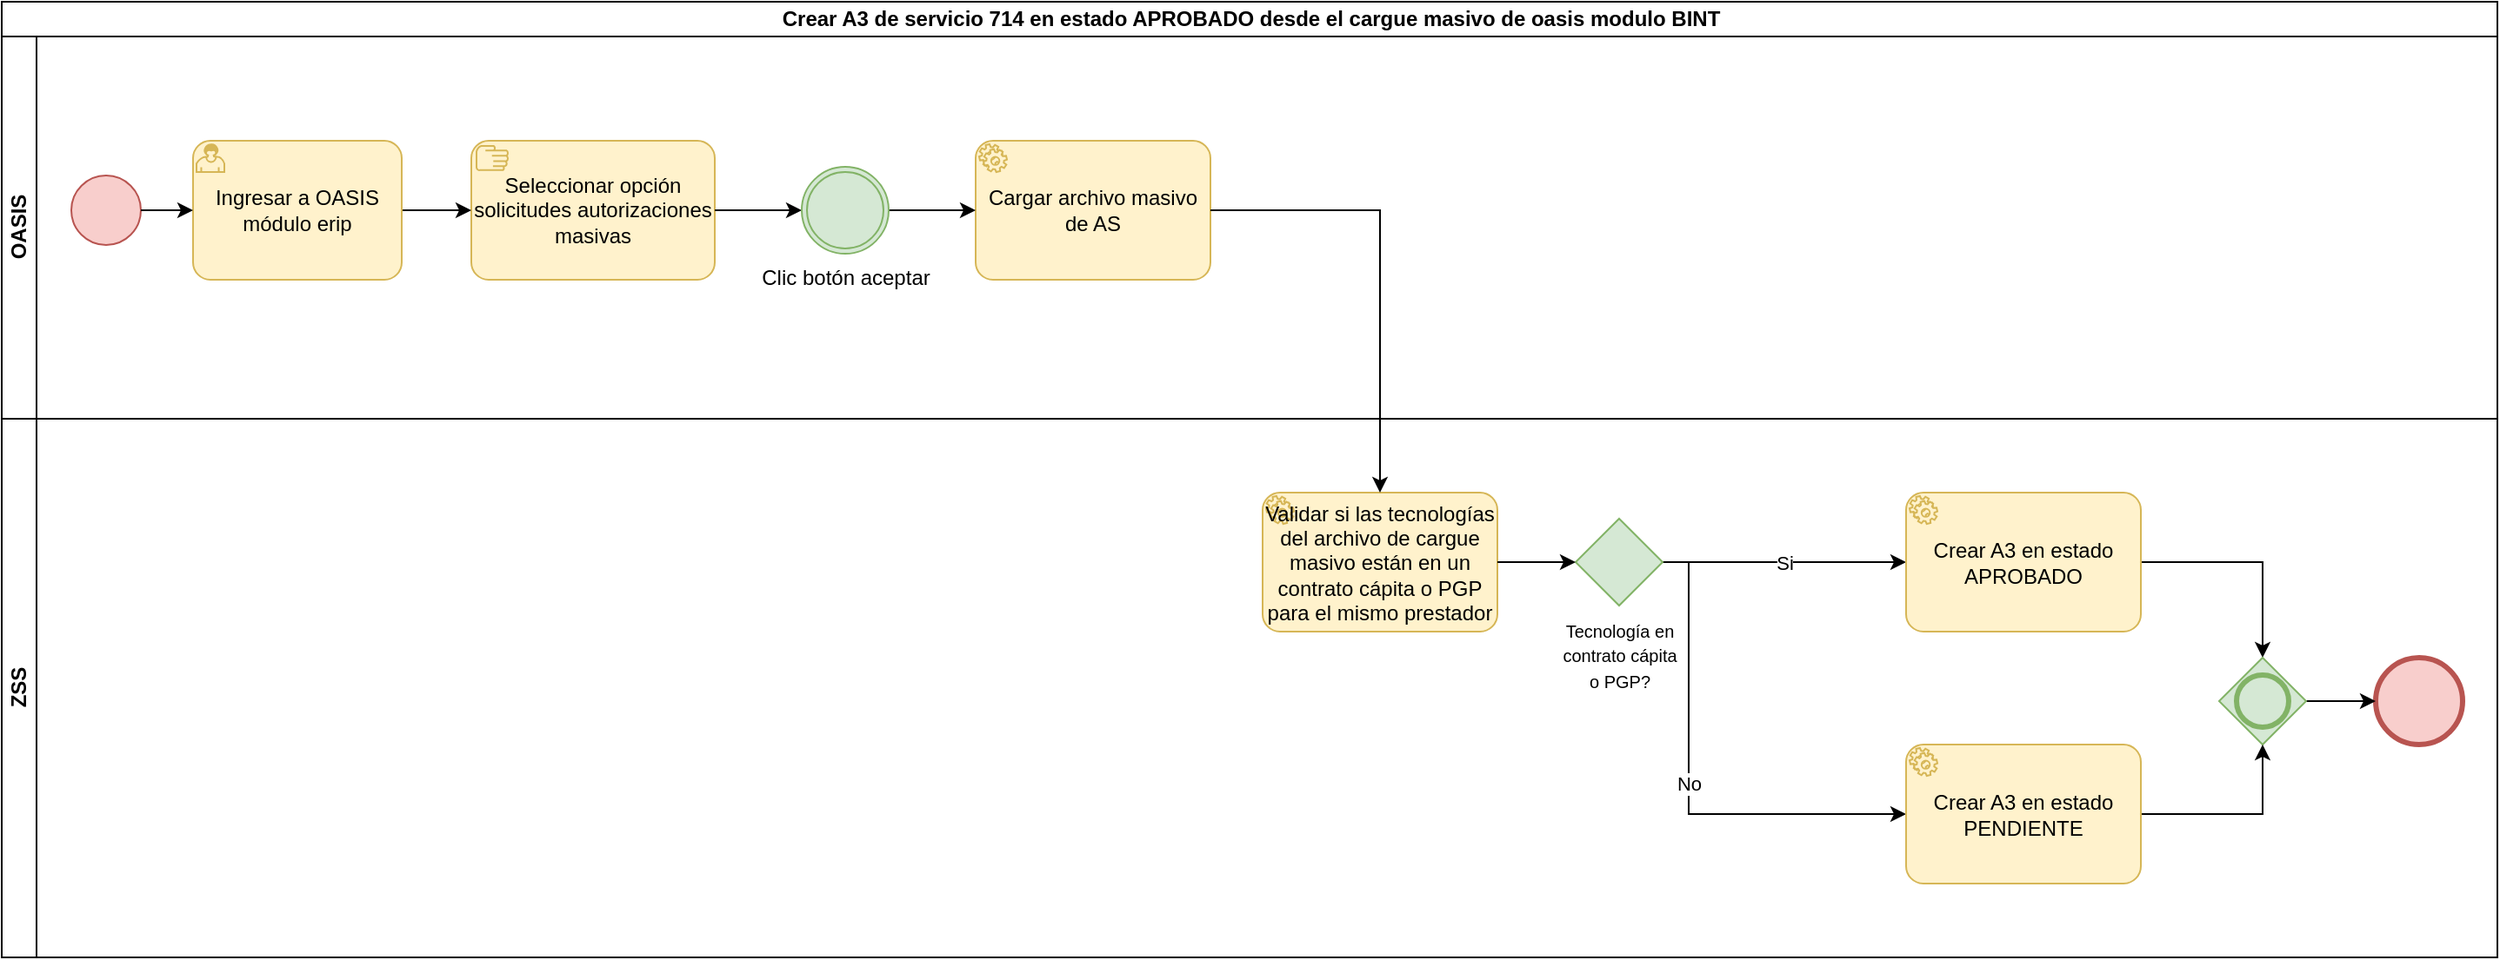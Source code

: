 <mxfile version="21.6.8" type="github">
  <diagram name="Página-1" id="211LOxD9ouiwY2qLqykh">
    <mxGraphModel dx="1674" dy="758" grid="1" gridSize="10" guides="1" tooltips="1" connect="1" arrows="1" fold="1" page="1" pageScale="1" pageWidth="1500" pageHeight="620" math="0" shadow="0">
      <root>
        <mxCell id="0" />
        <mxCell id="1" parent="0" />
        <mxCell id="5gtFQhHqfkzu_2WBFdeJ-41" value="Crear A3 de servicio 714 en estado APROBADO desde el cargue masivo de oasis modulo BINT" style="swimlane;childLayout=stackLayout;resizeParent=1;resizeParentMax=0;horizontal=1;startSize=20;horizontalStack=0;html=1;" vertex="1" parent="1">
          <mxGeometry x="35" y="10" width="1435" height="550" as="geometry" />
        </mxCell>
        <mxCell id="5gtFQhHqfkzu_2WBFdeJ-42" value="OASIS" style="swimlane;startSize=20;horizontal=0;html=1;" vertex="1" parent="5gtFQhHqfkzu_2WBFdeJ-41">
          <mxGeometry y="20" width="1435" height="220" as="geometry" />
        </mxCell>
        <mxCell id="5gtFQhHqfkzu_2WBFdeJ-43" value="" style="points=[[0.145,0.145,0],[0.5,0,0],[0.855,0.145,0],[1,0.5,0],[0.855,0.855,0],[0.5,1,0],[0.145,0.855,0],[0,0.5,0]];shape=mxgraph.bpmn.event;html=1;verticalLabelPosition=bottom;labelBackgroundColor=#ffffff;verticalAlign=top;align=center;perimeter=ellipsePerimeter;outlineConnect=0;aspect=fixed;outline=standard;symbol=general;fillColor=#f8cecc;strokeColor=#b85450;" vertex="1" parent="5gtFQhHqfkzu_2WBFdeJ-42">
          <mxGeometry x="40" y="80" width="40" height="40" as="geometry" />
        </mxCell>
        <mxCell id="5gtFQhHqfkzu_2WBFdeJ-44" value="Seleccionar opción solicitudes autorizaciones masivas" style="points=[[0.25,0,0],[0.5,0,0],[0.75,0,0],[1,0.25,0],[1,0.5,0],[1,0.75,0],[0.75,1,0],[0.5,1,0],[0.25,1,0],[0,0.75,0],[0,0.5,0],[0,0.25,0]];shape=mxgraph.bpmn.task;whiteSpace=wrap;rectStyle=rounded;size=10;html=1;container=1;expand=0;collapsible=0;taskMarker=manual;fillColor=#fff2cc;strokeColor=#d6b656;" vertex="1" parent="5gtFQhHqfkzu_2WBFdeJ-42">
          <mxGeometry x="270" y="60" width="140" height="80" as="geometry" />
        </mxCell>
        <mxCell id="5gtFQhHqfkzu_2WBFdeJ-45" style="edgeStyle=orthogonalEdgeStyle;rounded=0;orthogonalLoop=1;jettySize=auto;html=1;" edge="1" parent="5gtFQhHqfkzu_2WBFdeJ-42" source="5gtFQhHqfkzu_2WBFdeJ-46" target="5gtFQhHqfkzu_2WBFdeJ-44">
          <mxGeometry relative="1" as="geometry">
            <mxPoint x="270" y="100" as="targetPoint" />
          </mxGeometry>
        </mxCell>
        <mxCell id="5gtFQhHqfkzu_2WBFdeJ-46" value="Ingresar a OASIS módulo erip" style="points=[[0.25,0,0],[0.5,0,0],[0.75,0,0],[1,0.25,0],[1,0.5,0],[1,0.75,0],[0.75,1,0],[0.5,1,0],[0.25,1,0],[0,0.75,0],[0,0.5,0],[0,0.25,0]];shape=mxgraph.bpmn.task;whiteSpace=wrap;rectStyle=rounded;size=10;html=1;container=1;expand=0;collapsible=0;taskMarker=user;fillColor=#fff2cc;strokeColor=#d6b656;" vertex="1" parent="5gtFQhHqfkzu_2WBFdeJ-42">
          <mxGeometry x="110" y="60" width="120" height="80" as="geometry" />
        </mxCell>
        <mxCell id="5gtFQhHqfkzu_2WBFdeJ-47" style="edgeStyle=orthogonalEdgeStyle;rounded=0;orthogonalLoop=1;jettySize=auto;html=1;entryX=0;entryY=0.5;entryDx=0;entryDy=0;entryPerimeter=0;" edge="1" parent="5gtFQhHqfkzu_2WBFdeJ-42" source="5gtFQhHqfkzu_2WBFdeJ-43" target="5gtFQhHqfkzu_2WBFdeJ-46">
          <mxGeometry relative="1" as="geometry">
            <mxPoint x="110" y="100" as="targetPoint" />
          </mxGeometry>
        </mxCell>
        <mxCell id="5gtFQhHqfkzu_2WBFdeJ-48" style="edgeStyle=orthogonalEdgeStyle;rounded=0;orthogonalLoop=1;jettySize=auto;html=1;entryX=0;entryY=0.5;entryDx=0;entryDy=0;entryPerimeter=0;" edge="1" parent="5gtFQhHqfkzu_2WBFdeJ-42" source="5gtFQhHqfkzu_2WBFdeJ-44" target="5gtFQhHqfkzu_2WBFdeJ-52">
          <mxGeometry relative="1" as="geometry">
            <mxPoint x="460" y="100" as="targetPoint" />
          </mxGeometry>
        </mxCell>
        <mxCell id="5gtFQhHqfkzu_2WBFdeJ-50" value="Cargar archivo masivo de AS" style="points=[[0.25,0,0],[0.5,0,0],[0.75,0,0],[1,0.25,0],[1,0.5,0],[1,0.75,0],[0.75,1,0],[0.5,1,0],[0.25,1,0],[0,0.75,0],[0,0.5,0],[0,0.25,0]];shape=mxgraph.bpmn.task;whiteSpace=wrap;rectStyle=rounded;size=10;html=1;container=1;expand=0;collapsible=0;taskMarker=service;fillColor=#fff2cc;strokeColor=#d6b656;" vertex="1" parent="5gtFQhHqfkzu_2WBFdeJ-42">
          <mxGeometry x="560" y="60" width="135" height="80" as="geometry" />
        </mxCell>
        <mxCell id="5gtFQhHqfkzu_2WBFdeJ-51" style="edgeStyle=orthogonalEdgeStyle;rounded=0;orthogonalLoop=1;jettySize=auto;html=1;entryX=0;entryY=0.5;entryDx=0;entryDy=0;entryPerimeter=0;" edge="1" parent="5gtFQhHqfkzu_2WBFdeJ-42" source="5gtFQhHqfkzu_2WBFdeJ-52" target="5gtFQhHqfkzu_2WBFdeJ-50">
          <mxGeometry relative="1" as="geometry" />
        </mxCell>
        <mxCell id="5gtFQhHqfkzu_2WBFdeJ-52" value="Clic botón aceptar" style="points=[[0.145,0.145,0],[0.5,0,0],[0.855,0.145,0],[1,0.5,0],[0.855,0.855,0],[0.5,1,0],[0.145,0.855,0],[0,0.5,0]];shape=mxgraph.bpmn.event;html=1;verticalLabelPosition=bottom;labelBackgroundColor=#ffffff;verticalAlign=top;align=center;perimeter=ellipsePerimeter;outlineConnect=0;aspect=fixed;outline=throwing;symbol=general;fillColor=#d5e8d4;strokeColor=#82b366;" vertex="1" parent="5gtFQhHqfkzu_2WBFdeJ-42">
          <mxGeometry x="460" y="75" width="50" height="50" as="geometry" />
        </mxCell>
        <mxCell id="5gtFQhHqfkzu_2WBFdeJ-54" value="ZSS" style="swimlane;startSize=20;horizontal=0;html=1;" vertex="1" parent="5gtFQhHqfkzu_2WBFdeJ-41">
          <mxGeometry y="240" width="1435" height="310" as="geometry" />
        </mxCell>
        <mxCell id="5gtFQhHqfkzu_2WBFdeJ-55" value="Si" style="edgeStyle=orthogonalEdgeStyle;rounded=0;orthogonalLoop=1;jettySize=auto;html=1;" edge="1" parent="5gtFQhHqfkzu_2WBFdeJ-54" source="5gtFQhHqfkzu_2WBFdeJ-57" target="5gtFQhHqfkzu_2WBFdeJ-59">
          <mxGeometry relative="1" as="geometry">
            <mxPoint x="1085" y="82.5" as="targetPoint" />
          </mxGeometry>
        </mxCell>
        <mxCell id="5gtFQhHqfkzu_2WBFdeJ-56" value="No" style="edgeStyle=orthogonalEdgeStyle;rounded=0;orthogonalLoop=1;jettySize=auto;html=1;entryX=0;entryY=0.5;entryDx=0;entryDy=0;entryPerimeter=0;" edge="1" parent="5gtFQhHqfkzu_2WBFdeJ-54" source="5gtFQhHqfkzu_2WBFdeJ-57" target="5gtFQhHqfkzu_2WBFdeJ-64">
          <mxGeometry relative="1" as="geometry">
            <Array as="points">
              <mxPoint x="970" y="228" />
            </Array>
          </mxGeometry>
        </mxCell>
        <mxCell id="5gtFQhHqfkzu_2WBFdeJ-57" value="&lt;font size=&quot;1&quot;&gt;Tecnología en&lt;br&gt;contrato cápita&lt;br&gt;o PGP?&lt;br&gt;&lt;/font&gt;" style="points=[[0.25,0.25,0],[0.5,0,0],[0.75,0.25,0],[1,0.5,0],[0.75,0.75,0],[0.5,1,0],[0.25,0.75,0],[0,0.5,0]];shape=mxgraph.bpmn.gateway2;html=1;verticalLabelPosition=bottom;labelBackgroundColor=#ffffff;verticalAlign=top;align=center;perimeter=rhombusPerimeter;outlineConnect=0;outline=none;symbol=none;fillColor=#d5e8d4;strokeColor=#82b366;" vertex="1" parent="5gtFQhHqfkzu_2WBFdeJ-54">
          <mxGeometry x="905" y="57.5" width="50" height="50" as="geometry" />
        </mxCell>
        <mxCell id="5gtFQhHqfkzu_2WBFdeJ-58" style="edgeStyle=orthogonalEdgeStyle;rounded=0;orthogonalLoop=1;jettySize=auto;html=1;entryX=0.5;entryY=0;entryDx=0;entryDy=0;entryPerimeter=0;" edge="1" parent="5gtFQhHqfkzu_2WBFdeJ-54" source="5gtFQhHqfkzu_2WBFdeJ-59" target="5gtFQhHqfkzu_2WBFdeJ-62">
          <mxGeometry relative="1" as="geometry" />
        </mxCell>
        <mxCell id="5gtFQhHqfkzu_2WBFdeJ-59" value="Crear A3 en estado APROBADO" style="points=[[0.25,0,0],[0.5,0,0],[0.75,0,0],[1,0.25,0],[1,0.5,0],[1,0.75,0],[0.75,1,0],[0.5,1,0],[0.25,1,0],[0,0.75,0],[0,0.5,0],[0,0.25,0]];shape=mxgraph.bpmn.task;whiteSpace=wrap;rectStyle=rounded;size=10;html=1;container=1;expand=0;collapsible=0;taskMarker=service;fillColor=#fff2cc;strokeColor=#d6b656;" vertex="1" parent="5gtFQhHqfkzu_2WBFdeJ-54">
          <mxGeometry x="1095" y="42.5" width="135" height="80" as="geometry" />
        </mxCell>
        <mxCell id="5gtFQhHqfkzu_2WBFdeJ-60" value="" style="points=[[0.145,0.145,0],[0.5,0,0],[0.855,0.145,0],[1,0.5,0],[0.855,0.855,0],[0.5,1,0],[0.145,0.855,0],[0,0.5,0]];shape=mxgraph.bpmn.event;html=1;verticalLabelPosition=bottom;labelBackgroundColor=#ffffff;verticalAlign=top;align=center;perimeter=ellipsePerimeter;outlineConnect=0;aspect=fixed;outline=end;symbol=terminate2;fillColor=#f8cecc;strokeColor=#b85450;" vertex="1" parent="5gtFQhHqfkzu_2WBFdeJ-54">
          <mxGeometry x="1365" y="137.5" width="50" height="50" as="geometry" />
        </mxCell>
        <mxCell id="5gtFQhHqfkzu_2WBFdeJ-61" style="edgeStyle=orthogonalEdgeStyle;rounded=0;orthogonalLoop=1;jettySize=auto;html=1;" edge="1" parent="5gtFQhHqfkzu_2WBFdeJ-54" source="5gtFQhHqfkzu_2WBFdeJ-62" target="5gtFQhHqfkzu_2WBFdeJ-60">
          <mxGeometry relative="1" as="geometry" />
        </mxCell>
        <mxCell id="5gtFQhHqfkzu_2WBFdeJ-62" value="" style="points=[[0.25,0.25,0],[0.5,0,0],[0.75,0.25,0],[1,0.5,0],[0.75,0.75,0],[0.5,1,0],[0.25,0.75,0],[0,0.5,0]];shape=mxgraph.bpmn.gateway2;html=1;verticalLabelPosition=bottom;labelBackgroundColor=#ffffff;verticalAlign=top;align=center;perimeter=rhombusPerimeter;outlineConnect=0;outline=end;symbol=general;fillColor=#d5e8d4;strokeColor=#82b366;" vertex="1" parent="5gtFQhHqfkzu_2WBFdeJ-54">
          <mxGeometry x="1275" y="137.5" width="50" height="50" as="geometry" />
        </mxCell>
        <mxCell id="5gtFQhHqfkzu_2WBFdeJ-63" style="edgeStyle=orthogonalEdgeStyle;rounded=0;orthogonalLoop=1;jettySize=auto;html=1;entryX=0.5;entryY=1;entryDx=0;entryDy=0;entryPerimeter=0;" edge="1" parent="5gtFQhHqfkzu_2WBFdeJ-54" source="5gtFQhHqfkzu_2WBFdeJ-64" target="5gtFQhHqfkzu_2WBFdeJ-62">
          <mxGeometry relative="1" as="geometry" />
        </mxCell>
        <mxCell id="5gtFQhHqfkzu_2WBFdeJ-64" value="Crear A3 en estado PENDIENTE" style="points=[[0.25,0,0],[0.5,0,0],[0.75,0,0],[1,0.25,0],[1,0.5,0],[1,0.75,0],[0.75,1,0],[0.5,1,0],[0.25,1,0],[0,0.75,0],[0,0.5,0],[0,0.25,0]];shape=mxgraph.bpmn.task;whiteSpace=wrap;rectStyle=rounded;size=10;html=1;container=1;expand=0;collapsible=0;taskMarker=service;fillColor=#fff2cc;strokeColor=#d6b656;" vertex="1" parent="5gtFQhHqfkzu_2WBFdeJ-54">
          <mxGeometry x="1095" y="187.5" width="135" height="80" as="geometry" />
        </mxCell>
        <mxCell id="5gtFQhHqfkzu_2WBFdeJ-53" value="Validar si las tecnologías del archivo de cargue masivo están en un contrato cápita o PGP para el mismo prestador" style="points=[[0.25,0,0],[0.5,0,0],[0.75,0,0],[1,0.25,0],[1,0.5,0],[1,0.75,0],[0.75,1,0],[0.5,1,0],[0.25,1,0],[0,0.75,0],[0,0.5,0],[0,0.25,0]];shape=mxgraph.bpmn.task;whiteSpace=wrap;rectStyle=rounded;size=10;html=1;container=1;expand=0;collapsible=0;taskMarker=service;fillColor=#fff2cc;strokeColor=#d6b656;" vertex="1" parent="5gtFQhHqfkzu_2WBFdeJ-54">
          <mxGeometry x="725" y="42.5" width="135" height="80" as="geometry" />
        </mxCell>
        <mxCell id="5gtFQhHqfkzu_2WBFdeJ-65" style="edgeStyle=orthogonalEdgeStyle;rounded=0;orthogonalLoop=1;jettySize=auto;html=1;" edge="1" parent="5gtFQhHqfkzu_2WBFdeJ-54" source="5gtFQhHqfkzu_2WBFdeJ-53" target="5gtFQhHqfkzu_2WBFdeJ-57">
          <mxGeometry relative="1" as="geometry">
            <mxPoint x="1032.5" y="-120" as="targetPoint" />
          </mxGeometry>
        </mxCell>
        <mxCell id="5gtFQhHqfkzu_2WBFdeJ-49" style="edgeStyle=orthogonalEdgeStyle;rounded=0;orthogonalLoop=1;jettySize=auto;html=1;" edge="1" parent="5gtFQhHqfkzu_2WBFdeJ-41" source="5gtFQhHqfkzu_2WBFdeJ-50" target="5gtFQhHqfkzu_2WBFdeJ-53">
          <mxGeometry relative="1" as="geometry" />
        </mxCell>
      </root>
    </mxGraphModel>
  </diagram>
</mxfile>
